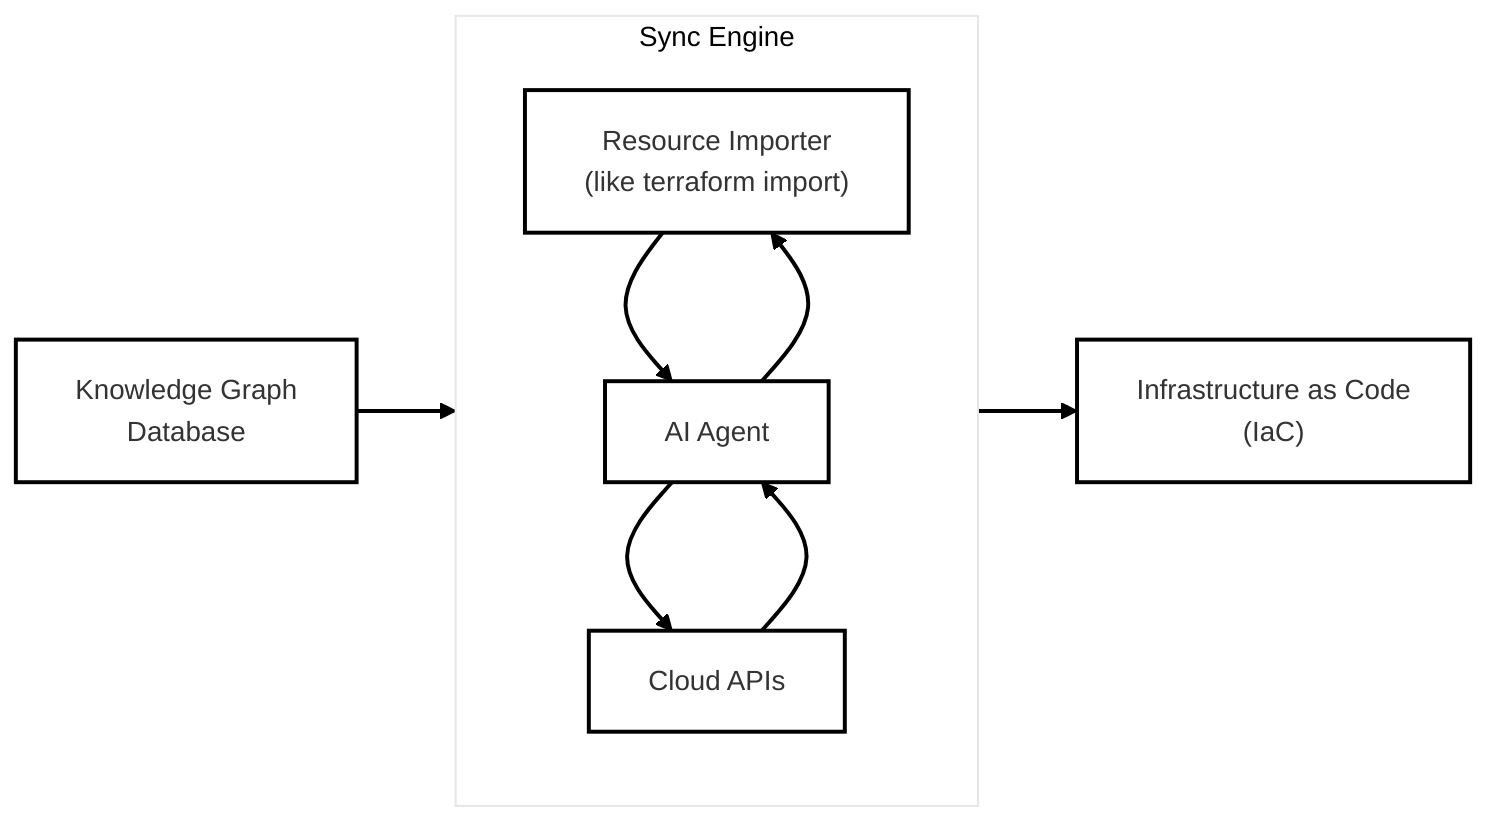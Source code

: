 ---
config:
  theme: neo
---
flowchart LR
    A1["Knowledge Graph<br>Database"]
    

    C1[Resource Importer]
    A1 --> S1

    subgraph S1[Sync Engine]
    B1["AI Agent"]
    C1["Resource Importer<br>(like terraform import)"]
    D1[Cloud APIs]

    B1 --> C1
    C1 --> B1

    B1 --> D1
    D1 --> B1
    end

    E1["Infrastructure as Code<br>(IaC)"]
    S1 --> E1